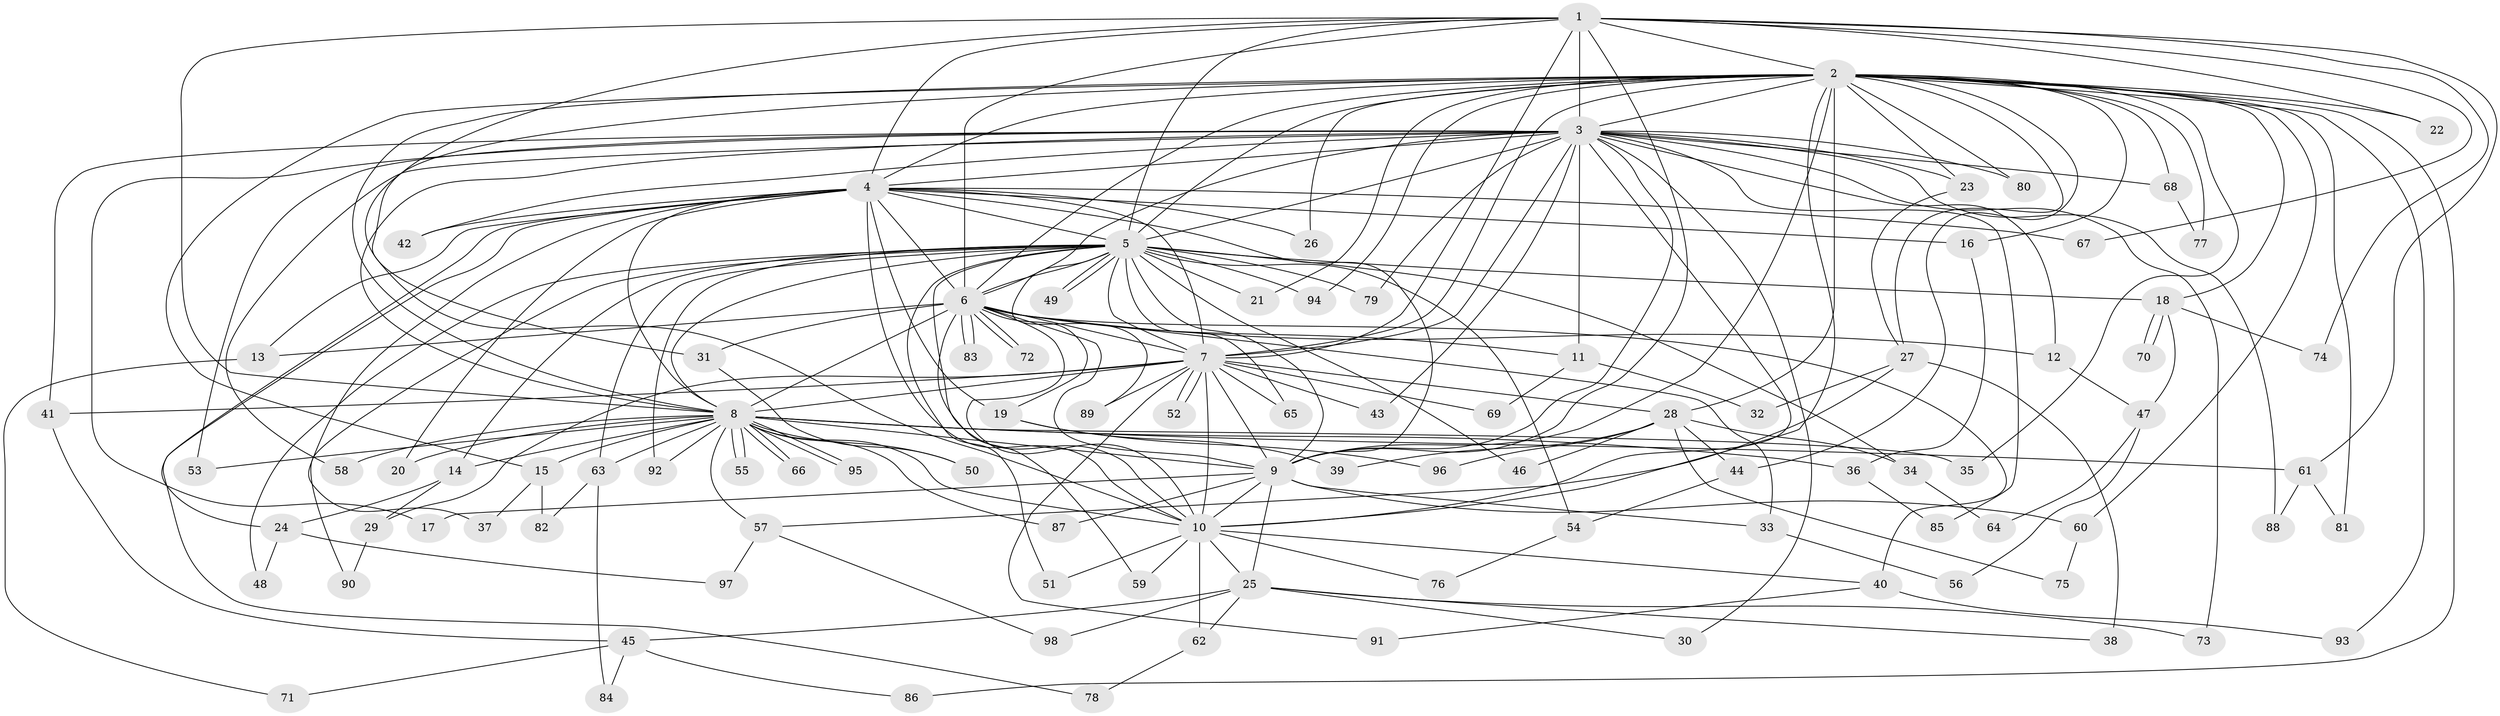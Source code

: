// Generated by graph-tools (version 1.1) at 2025/11/02/27/25 16:11:02]
// undirected, 98 vertices, 221 edges
graph export_dot {
graph [start="1"]
  node [color=gray90,style=filled];
  1;
  2;
  3;
  4;
  5;
  6;
  7;
  8;
  9;
  10;
  11;
  12;
  13;
  14;
  15;
  16;
  17;
  18;
  19;
  20;
  21;
  22;
  23;
  24;
  25;
  26;
  27;
  28;
  29;
  30;
  31;
  32;
  33;
  34;
  35;
  36;
  37;
  38;
  39;
  40;
  41;
  42;
  43;
  44;
  45;
  46;
  47;
  48;
  49;
  50;
  51;
  52;
  53;
  54;
  55;
  56;
  57;
  58;
  59;
  60;
  61;
  62;
  63;
  64;
  65;
  66;
  67;
  68;
  69;
  70;
  71;
  72;
  73;
  74;
  75;
  76;
  77;
  78;
  79;
  80;
  81;
  82;
  83;
  84;
  85;
  86;
  87;
  88;
  89;
  90;
  91;
  92;
  93;
  94;
  95;
  96;
  97;
  98;
  1 -- 2;
  1 -- 3;
  1 -- 4;
  1 -- 5;
  1 -- 6;
  1 -- 7;
  1 -- 8;
  1 -- 9;
  1 -- 10;
  1 -- 22;
  1 -- 61;
  1 -- 67;
  1 -- 74;
  2 -- 3;
  2 -- 4;
  2 -- 5;
  2 -- 6;
  2 -- 7;
  2 -- 8;
  2 -- 9;
  2 -- 10;
  2 -- 15;
  2 -- 16;
  2 -- 18;
  2 -- 21;
  2 -- 22;
  2 -- 23;
  2 -- 26;
  2 -- 27;
  2 -- 28;
  2 -- 31;
  2 -- 35;
  2 -- 44;
  2 -- 60;
  2 -- 68;
  2 -- 77;
  2 -- 80;
  2 -- 81;
  2 -- 86;
  2 -- 93;
  2 -- 94;
  3 -- 4;
  3 -- 5;
  3 -- 6;
  3 -- 7;
  3 -- 8;
  3 -- 9;
  3 -- 10;
  3 -- 11;
  3 -- 12;
  3 -- 17;
  3 -- 23;
  3 -- 30;
  3 -- 41;
  3 -- 42;
  3 -- 43;
  3 -- 53;
  3 -- 58;
  3 -- 68;
  3 -- 73;
  3 -- 79;
  3 -- 80;
  3 -- 85;
  3 -- 88;
  4 -- 5;
  4 -- 6;
  4 -- 7;
  4 -- 8;
  4 -- 9;
  4 -- 10;
  4 -- 13;
  4 -- 16;
  4 -- 19;
  4 -- 20;
  4 -- 24;
  4 -- 26;
  4 -- 37;
  4 -- 42;
  4 -- 67;
  4 -- 78;
  5 -- 6;
  5 -- 7;
  5 -- 8;
  5 -- 9;
  5 -- 10;
  5 -- 14;
  5 -- 18;
  5 -- 21;
  5 -- 34;
  5 -- 46;
  5 -- 48;
  5 -- 49;
  5 -- 49;
  5 -- 51;
  5 -- 54;
  5 -- 63;
  5 -- 65;
  5 -- 79;
  5 -- 89;
  5 -- 90;
  5 -- 92;
  5 -- 94;
  6 -- 7;
  6 -- 8;
  6 -- 9;
  6 -- 10;
  6 -- 11;
  6 -- 12;
  6 -- 13;
  6 -- 19;
  6 -- 31;
  6 -- 33;
  6 -- 40;
  6 -- 59;
  6 -- 72;
  6 -- 72;
  6 -- 83;
  6 -- 83;
  7 -- 8;
  7 -- 9;
  7 -- 10;
  7 -- 28;
  7 -- 29;
  7 -- 41;
  7 -- 43;
  7 -- 52;
  7 -- 52;
  7 -- 65;
  7 -- 69;
  7 -- 89;
  7 -- 91;
  8 -- 9;
  8 -- 10;
  8 -- 14;
  8 -- 15;
  8 -- 20;
  8 -- 35;
  8 -- 36;
  8 -- 50;
  8 -- 53;
  8 -- 55;
  8 -- 55;
  8 -- 57;
  8 -- 58;
  8 -- 61;
  8 -- 63;
  8 -- 66;
  8 -- 66;
  8 -- 87;
  8 -- 92;
  8 -- 95;
  8 -- 95;
  9 -- 10;
  9 -- 17;
  9 -- 25;
  9 -- 33;
  9 -- 60;
  9 -- 87;
  10 -- 25;
  10 -- 40;
  10 -- 51;
  10 -- 59;
  10 -- 62;
  10 -- 76;
  11 -- 32;
  11 -- 69;
  12 -- 47;
  13 -- 71;
  14 -- 24;
  14 -- 29;
  15 -- 37;
  15 -- 82;
  16 -- 36;
  18 -- 47;
  18 -- 70;
  18 -- 70;
  18 -- 74;
  19 -- 39;
  19 -- 96;
  23 -- 27;
  24 -- 48;
  24 -- 97;
  25 -- 30;
  25 -- 38;
  25 -- 45;
  25 -- 62;
  25 -- 73;
  25 -- 98;
  27 -- 32;
  27 -- 38;
  27 -- 57;
  28 -- 34;
  28 -- 39;
  28 -- 44;
  28 -- 46;
  28 -- 75;
  28 -- 96;
  29 -- 90;
  31 -- 50;
  33 -- 56;
  34 -- 64;
  36 -- 85;
  40 -- 91;
  40 -- 93;
  41 -- 45;
  44 -- 54;
  45 -- 71;
  45 -- 84;
  45 -- 86;
  47 -- 56;
  47 -- 64;
  54 -- 76;
  57 -- 97;
  57 -- 98;
  60 -- 75;
  61 -- 81;
  61 -- 88;
  62 -- 78;
  63 -- 82;
  63 -- 84;
  68 -- 77;
}
